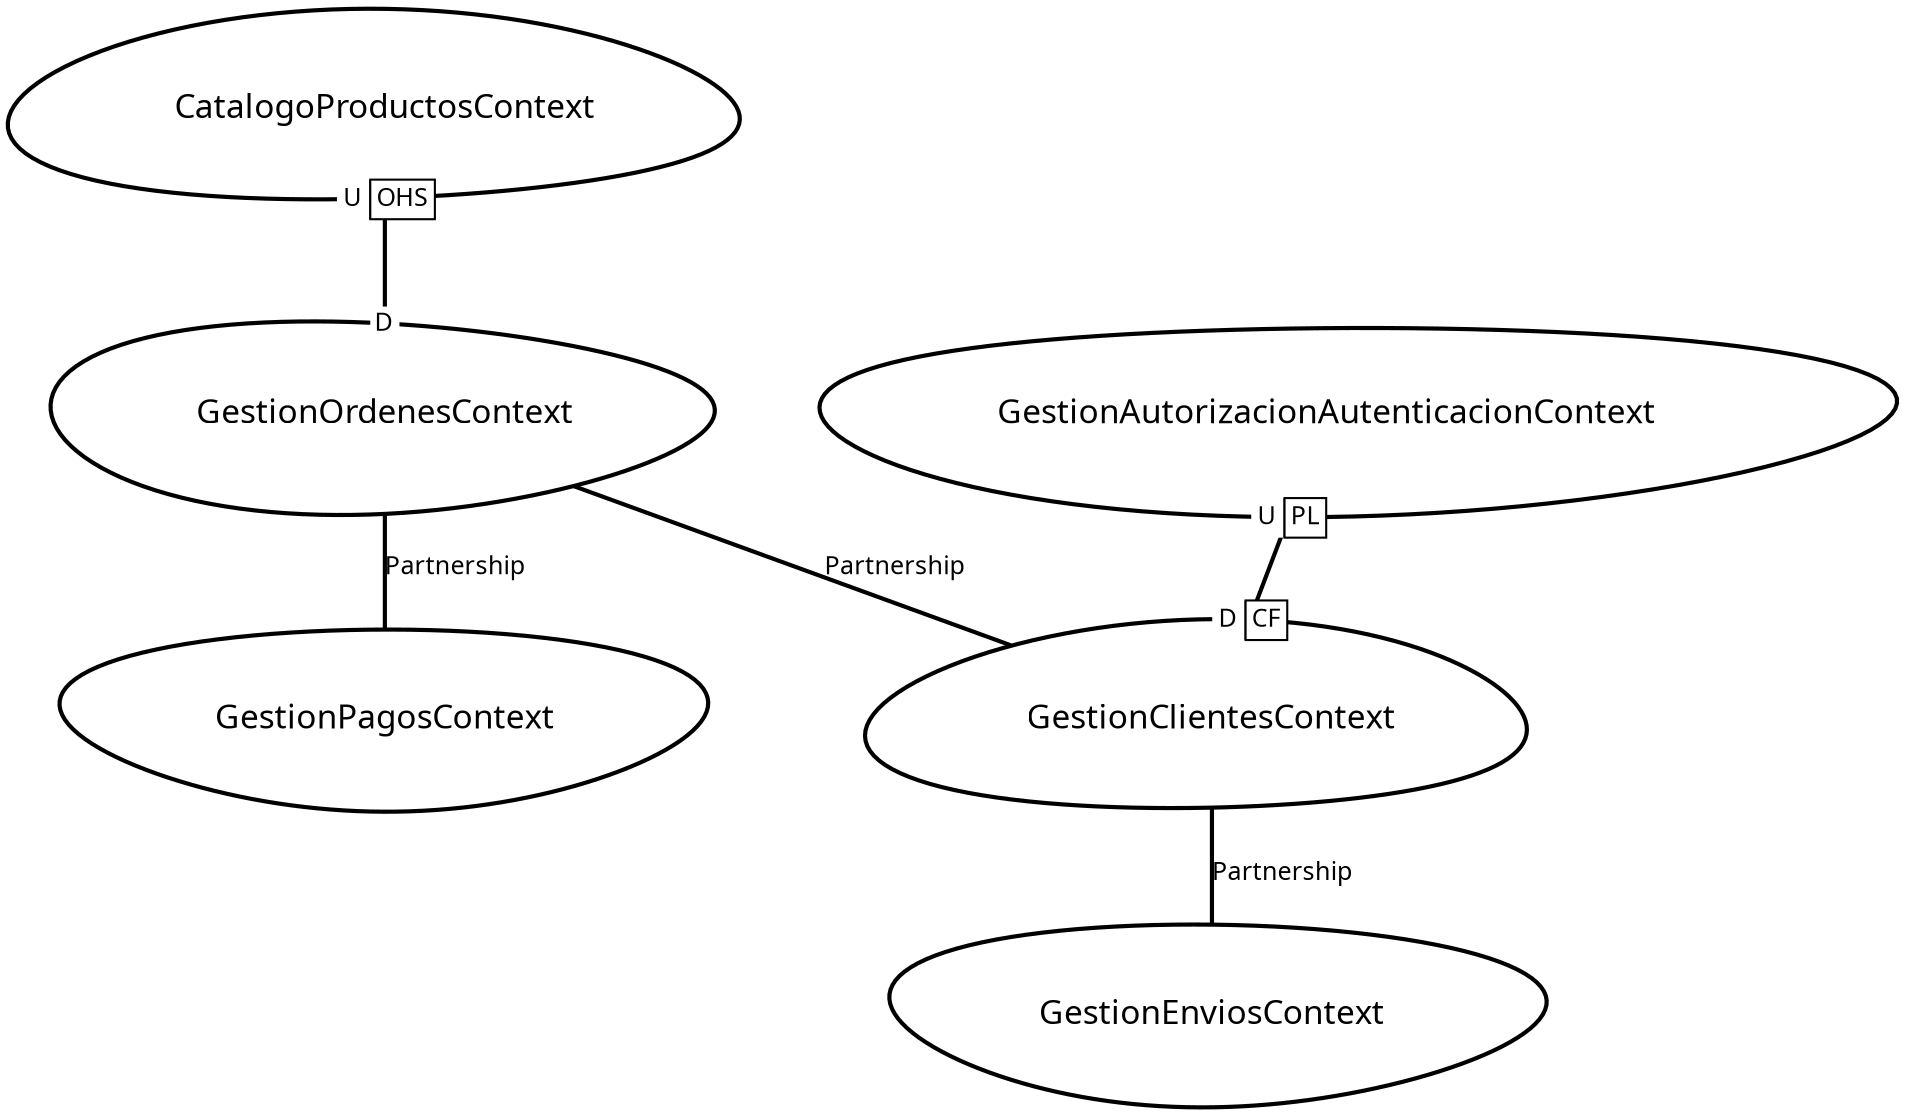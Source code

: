 digraph "ContextMapGraph" {
graph ["imagepath"="/tmp/GraphvizJava"]
"CatalogoProductosContext" ["margin"="0.3","orientation"="247","shape"="egg","fontsize"="16","style"="bold","label"="CatalogoProductosContext\n","fontname"="sans-serif"]
"GestionOrdenesContext" ["margin"="0.3","orientation"="280","shape"="egg","fontsize"="16","style"="bold","label"="GestionOrdenesContext\n","fontname"="sans-serif"]
"GestionPagosContext" ["margin"="0.3","orientation"="181","shape"="egg","fontsize"="16","style"="bold","label"="GestionPagosContext\n","fontname"="sans-serif"]
"GestionClientesContext" ["margin"="0.3","orientation"="239","shape"="egg","fontsize"="16","style"="bold","label"="GestionClientesContext\n","fontname"="sans-serif"]
"GestionEnviosContext" ["margin"="0.3","orientation"="174","shape"="egg","fontsize"="16","style"="bold","label"="GestionEnviosContext\n","fontname"="sans-serif"]
"GestionAutorizacionAutenticacionContext" ["margin"="0.3","orientation"="54","shape"="egg","fontsize"="16","style"="bold","label"="GestionAutorizacionAutenticacionContext\n","fontname"="sans-serif"]
"CatalogoProductosContext" -> "GestionOrdenesContext" ["headlabel"=<<table cellspacing="0" cellborder="0" border="0">
<tr><td bgcolor="white">D</td></tr>
</table>>,"labeldistance"="0","fontsize"="12","taillabel"=<<table cellspacing="0" cellborder="1" border="0">
<tr><td bgcolor="white" sides="r">U</td><td sides="trbl" bgcolor="white"><font>OHS</font></td></tr>
</table>>,"style"="bold","label"="                                        ","dir"="none","fontname"="sans-serif"]
"GestionOrdenesContext" -> "GestionPagosContext" ["fontsize"="12","style"="bold","label"="Partnership","dir"="none","fontname"="sans-serif"]
"GestionOrdenesContext" -> "GestionClientesContext" ["fontsize"="12","style"="bold","label"="Partnership","dir"="none","fontname"="sans-serif"]
"GestionClientesContext" -> "GestionEnviosContext" ["fontsize"="12","style"="bold","label"="Partnership","dir"="none","fontname"="sans-serif"]
"GestionAutorizacionAutenticacionContext" -> "GestionClientesContext" ["headlabel"=<<table cellspacing="0" cellborder="1" border="0">
<tr><td bgcolor="white" sides="r">D</td><td sides="trbl" bgcolor="white"><font>CF</font></td></tr>
</table>>,"labeldistance"="0","fontsize"="12","taillabel"=<<table cellspacing="0" cellborder="1" border="0">
<tr><td bgcolor="white" sides="r">U</td><td sides="trbl" bgcolor="white"><font>PL</font></td></tr>
</table>>,"style"="bold","label"="                                        ","dir"="none","fontname"="sans-serif"]
}
